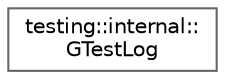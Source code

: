 digraph "Gráfico de jerarquía de clases"
{
 // LATEX_PDF_SIZE
  bgcolor="transparent";
  edge [fontname=Helvetica,fontsize=10,labelfontname=Helvetica,labelfontsize=10];
  node [fontname=Helvetica,fontsize=10,shape=box,height=0.2,width=0.4];
  rankdir="LR";
  Node0 [id="Node000000",label="testing::internal::\lGTestLog",height=0.2,width=0.4,color="grey40", fillcolor="white", style="filled",URL="$classtesting_1_1internal_1_1_g_test_log.html",tooltip=" "];
}
